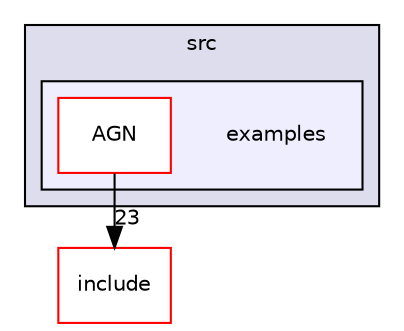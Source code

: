 digraph "src/examples" {
  compound=true
  node [ fontsize="10", fontname="Helvetica"];
  edge [ labelfontsize="10", labelfontname="Helvetica"];
  subgraph clusterdir_68267d1309a1af8e8297ef4c3efbcdba {
    graph [ bgcolor="#ddddee", pencolor="black", label="src" fontname="Helvetica", fontsize="10", URL="dir_68267d1309a1af8e8297ef4c3efbcdba.html"]
  subgraph clusterdir_e931c1a3f0014e624d0645a271726ad2 {
    graph [ bgcolor="#eeeeff", pencolor="black", label="" URL="dir_e931c1a3f0014e624d0645a271726ad2.html"];
    dir_e931c1a3f0014e624d0645a271726ad2 [shape=plaintext label="examples"];
    dir_1166f2c9a8a331f7ebb2ca2ddcac3ecf [shape=box label="AGN" color="red" fillcolor="white" style="filled" URL="dir_1166f2c9a8a331f7ebb2ca2ddcac3ecf.html"];
  }
  }
  dir_d44c64559bbebec7f509842c48db8b23 [shape=box label="include" fillcolor="white" style="filled" color="red" URL="dir_d44c64559bbebec7f509842c48db8b23.html"];
  dir_1166f2c9a8a331f7ebb2ca2ddcac3ecf->dir_d44c64559bbebec7f509842c48db8b23 [headlabel="23", labeldistance=1.5 headhref="dir_000020_000000.html"];
}
